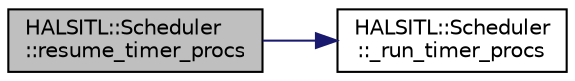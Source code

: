 digraph "HALSITL::Scheduler::resume_timer_procs"
{
 // INTERACTIVE_SVG=YES
  edge [fontname="Helvetica",fontsize="10",labelfontname="Helvetica",labelfontsize="10"];
  node [fontname="Helvetica",fontsize="10",shape=record];
  rankdir="LR";
  Node1 [label="HALSITL::Scheduler\l::resume_timer_procs",height=0.2,width=0.4,color="black", fillcolor="grey75", style="filled", fontcolor="black"];
  Node1 -> Node2 [color="midnightblue",fontsize="10",style="solid",fontname="Helvetica"];
  Node2 [label="HALSITL::Scheduler\l::_run_timer_procs",height=0.2,width=0.4,color="black", fillcolor="white", style="filled",URL="$classHALSITL_1_1Scheduler.html#a6618bdb46426e7ee621d5ca9ca62ed6b"];
}
